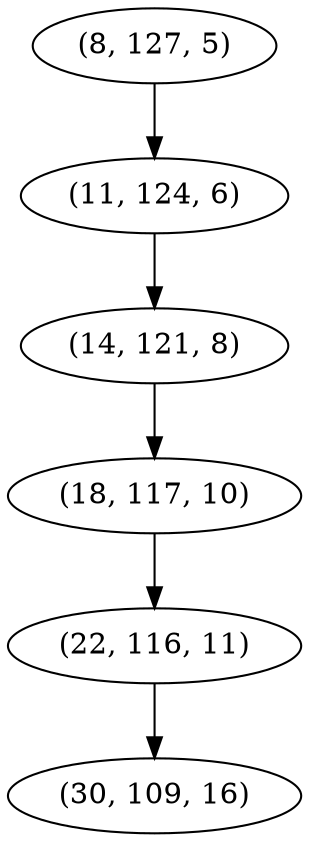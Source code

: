 digraph tree {
    "(8, 127, 5)";
    "(11, 124, 6)";
    "(14, 121, 8)";
    "(18, 117, 10)";
    "(22, 116, 11)";
    "(30, 109, 16)";
    "(8, 127, 5)" -> "(11, 124, 6)";
    "(11, 124, 6)" -> "(14, 121, 8)";
    "(14, 121, 8)" -> "(18, 117, 10)";
    "(18, 117, 10)" -> "(22, 116, 11)";
    "(22, 116, 11)" -> "(30, 109, 16)";
}
